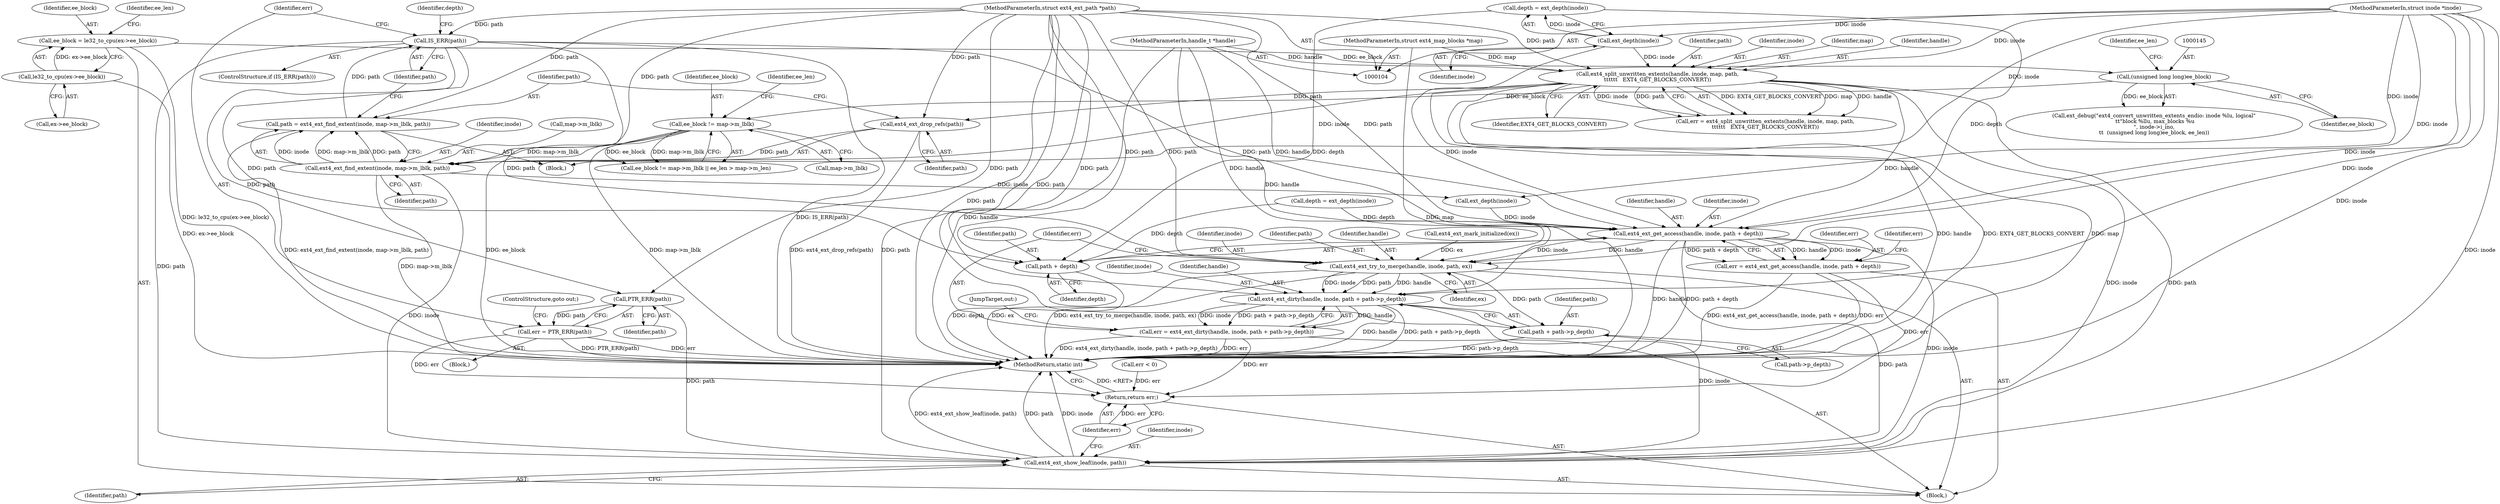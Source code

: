 digraph "0_linux_dee1f973ca341c266229faa5a1a5bb268bed3531@pointer" {
"1000185" [label="(Call,IS_ERR(path))"];
"1000176" [label="(Call,path = ext4_ext_find_extent(inode, map->m_lblk, path))"];
"1000178" [label="(Call,ext4_ext_find_extent(inode, map->m_lblk, path))"];
"1000163" [label="(Call,ext4_split_unwritten_extents(handle, inode, map, path,\n\t\t\t\t\t\t   EXT4_GET_BLOCKS_CONVERT))"];
"1000105" [label="(MethodParameterIn,handle_t *handle)"];
"1000120" [label="(Call,ext_depth(inode))"];
"1000106" [label="(MethodParameterIn,struct inode *inode)"];
"1000107" [label="(MethodParameterIn,struct ext4_map_blocks *map)"];
"1000108" [label="(MethodParameterIn,struct ext4_ext_path *path)"];
"1000150" [label="(Call,ee_block != map->m_lblk)"];
"1000144" [label="(Call,(unsigned long long)ee_block)"];
"1000129" [label="(Call,ee_block = le32_to_cpu(ex->ee_block))"];
"1000131" [label="(Call,le32_to_cpu(ex->ee_block))"];
"1000174" [label="(Call,ext4_ext_drop_refs(path))"];
"1000190" [label="(Call,PTR_ERR(path))"];
"1000188" [label="(Call,err = PTR_ERR(path))"];
"1000236" [label="(Return,return err;)"];
"1000233" [label="(Call,ext4_ext_show_leaf(inode, path))"];
"1000206" [label="(Call,ext4_ext_get_access(handle, inode, path + depth))"];
"1000204" [label="(Call,err = ext4_ext_get_access(handle, inode, path + depth))"];
"1000217" [label="(Call,ext4_ext_try_to_merge(handle, inode, path, ex))"];
"1000224" [label="(Call,ext4_ext_dirty(handle, inode, path + path->p_depth))"];
"1000222" [label="(Call,err = ext4_ext_dirty(handle, inode, path + path->p_depth))"];
"1000227" [label="(Call,path + path->p_depth)"];
"1000209" [label="(Call,path + depth)"];
"1000131" [label="(Call,le32_to_cpu(ex->ee_block))"];
"1000167" [label="(Identifier,path)"];
"1000226" [label="(Identifier,inode)"];
"1000183" [label="(Identifier,path)"];
"1000179" [label="(Identifier,inode)"];
"1000168" [label="(Identifier,EXT4_GET_BLOCKS_CONVERT)"];
"1000213" [label="(Identifier,err)"];
"1000233" [label="(Call,ext4_ext_show_leaf(inode, path))"];
"1000223" [label="(Identifier,err)"];
"1000221" [label="(Identifier,ex)"];
"1000151" [label="(Identifier,ee_block)"];
"1000237" [label="(Identifier,err)"];
"1000219" [label="(Identifier,inode)"];
"1000189" [label="(Identifier,err)"];
"1000118" [label="(Call,depth = ext_depth(inode))"];
"1000120" [label="(Call,ext_depth(inode))"];
"1000175" [label="(Identifier,path)"];
"1000191" [label="(Identifier,path)"];
"1000150" [label="(Call,ee_block != map->m_lblk)"];
"1000152" [label="(Call,map->m_lblk)"];
"1000106" [label="(MethodParameterIn,struct inode *inode)"];
"1000174" [label="(Call,ext4_ext_drop_refs(path))"];
"1000194" [label="(Identifier,depth)"];
"1000156" [label="(Identifier,ee_len)"];
"1000163" [label="(Call,ext4_split_unwritten_extents(handle, inode, map, path,\n\t\t\t\t\t\t   EXT4_GET_BLOCKS_CONVERT))"];
"1000224" [label="(Call,ext4_ext_dirty(handle, inode, path + path->p_depth))"];
"1000130" [label="(Identifier,ee_block)"];
"1000190" [label="(Call,PTR_ERR(path))"];
"1000136" [label="(Identifier,ee_len)"];
"1000121" [label="(Identifier,inode)"];
"1000132" [label="(Call,ex->ee_block)"];
"1000160" [label="(Block,)"];
"1000195" [label="(Call,ext_depth(inode))"];
"1000176" [label="(Call,path = ext4_ext_find_extent(inode, map->m_lblk, path))"];
"1000220" [label="(Identifier,path)"];
"1000165" [label="(Identifier,inode)"];
"1000210" [label="(Identifier,path)"];
"1000166" [label="(Identifier,map)"];
"1000217" [label="(Call,ext4_ext_try_to_merge(handle, inode, path, ex))"];
"1000188" [label="(Call,err = PTR_ERR(path))"];
"1000206" [label="(Call,ext4_ext_get_access(handle, inode, path + depth))"];
"1000187" [label="(Block,)"];
"1000222" [label="(Call,err = ext4_ext_dirty(handle, inode, path + path->p_depth))"];
"1000209" [label="(Call,path + depth)"];
"1000234" [label="(Identifier,inode)"];
"1000185" [label="(Call,IS_ERR(path))"];
"1000109" [label="(Block,)"];
"1000177" [label="(Identifier,path)"];
"1000105" [label="(MethodParameterIn,handle_t *handle)"];
"1000192" [label="(ControlStructure,goto out;)"];
"1000229" [label="(Call,path->p_depth)"];
"1000139" [label="(Call,ext_debug(\"ext4_convert_unwritten_extents_endio: inode %lu, logical\"\n \t\t\"block %llu, max_blocks %u\n\", inode->i_ino,\n\t\t  (unsigned long long)ee_block, ee_len))"];
"1000218" [label="(Identifier,handle)"];
"1000147" [label="(Identifier,ee_len)"];
"1000238" [label="(MethodReturn,static int)"];
"1000170" [label="(Call,err < 0)"];
"1000225" [label="(Identifier,handle)"];
"1000144" [label="(Call,(unsigned long long)ee_block)"];
"1000228" [label="(Identifier,path)"];
"1000186" [label="(Identifier,path)"];
"1000164" [label="(Identifier,handle)"];
"1000180" [label="(Call,map->m_lblk)"];
"1000149" [label="(Call,ee_block != map->m_lblk || ee_len > map->m_len)"];
"1000215" [label="(Call,ext4_ext_mark_initialized(ex))"];
"1000211" [label="(Identifier,depth)"];
"1000178" [label="(Call,ext4_ext_find_extent(inode, map->m_lblk, path))"];
"1000146" [label="(Identifier,ee_block)"];
"1000205" [label="(Identifier,err)"];
"1000232" [label="(JumpTarget,out:)"];
"1000236" [label="(Return,return err;)"];
"1000108" [label="(MethodParameterIn,struct ext4_ext_path *path)"];
"1000161" [label="(Call,err = ext4_split_unwritten_extents(handle, inode, map, path,\n\t\t\t\t\t\t   EXT4_GET_BLOCKS_CONVERT))"];
"1000107" [label="(MethodParameterIn,struct ext4_map_blocks *map)"];
"1000129" [label="(Call,ee_block = le32_to_cpu(ex->ee_block))"];
"1000207" [label="(Identifier,handle)"];
"1000204" [label="(Call,err = ext4_ext_get_access(handle, inode, path + depth))"];
"1000208" [label="(Identifier,inode)"];
"1000227" [label="(Call,path + path->p_depth)"];
"1000193" [label="(Call,depth = ext_depth(inode))"];
"1000235" [label="(Identifier,path)"];
"1000184" [label="(ControlStructure,if (IS_ERR(path)))"];
"1000185" -> "1000184"  [label="AST: "];
"1000185" -> "1000186"  [label="CFG: "];
"1000186" -> "1000185"  [label="AST: "];
"1000189" -> "1000185"  [label="CFG: "];
"1000194" -> "1000185"  [label="CFG: "];
"1000185" -> "1000238"  [label="DDG: IS_ERR(path)"];
"1000176" -> "1000185"  [label="DDG: path"];
"1000108" -> "1000185"  [label="DDG: path"];
"1000185" -> "1000190"  [label="DDG: path"];
"1000185" -> "1000206"  [label="DDG: path"];
"1000185" -> "1000209"  [label="DDG: path"];
"1000185" -> "1000217"  [label="DDG: path"];
"1000185" -> "1000233"  [label="DDG: path"];
"1000176" -> "1000160"  [label="AST: "];
"1000176" -> "1000178"  [label="CFG: "];
"1000177" -> "1000176"  [label="AST: "];
"1000178" -> "1000176"  [label="AST: "];
"1000186" -> "1000176"  [label="CFG: "];
"1000176" -> "1000238"  [label="DDG: ext4_ext_find_extent(inode, map->m_lblk, path)"];
"1000178" -> "1000176"  [label="DDG: inode"];
"1000178" -> "1000176"  [label="DDG: map->m_lblk"];
"1000178" -> "1000176"  [label="DDG: path"];
"1000108" -> "1000176"  [label="DDG: path"];
"1000178" -> "1000183"  [label="CFG: "];
"1000179" -> "1000178"  [label="AST: "];
"1000180" -> "1000178"  [label="AST: "];
"1000183" -> "1000178"  [label="AST: "];
"1000178" -> "1000238"  [label="DDG: map->m_lblk"];
"1000163" -> "1000178"  [label="DDG: inode"];
"1000106" -> "1000178"  [label="DDG: inode"];
"1000150" -> "1000178"  [label="DDG: map->m_lblk"];
"1000174" -> "1000178"  [label="DDG: path"];
"1000108" -> "1000178"  [label="DDG: path"];
"1000178" -> "1000195"  [label="DDG: inode"];
"1000178" -> "1000233"  [label="DDG: inode"];
"1000163" -> "1000161"  [label="AST: "];
"1000163" -> "1000168"  [label="CFG: "];
"1000164" -> "1000163"  [label="AST: "];
"1000165" -> "1000163"  [label="AST: "];
"1000166" -> "1000163"  [label="AST: "];
"1000167" -> "1000163"  [label="AST: "];
"1000168" -> "1000163"  [label="AST: "];
"1000161" -> "1000163"  [label="CFG: "];
"1000163" -> "1000238"  [label="DDG: EXT4_GET_BLOCKS_CONVERT"];
"1000163" -> "1000238"  [label="DDG: handle"];
"1000163" -> "1000238"  [label="DDG: map"];
"1000163" -> "1000161"  [label="DDG: EXT4_GET_BLOCKS_CONVERT"];
"1000163" -> "1000161"  [label="DDG: map"];
"1000163" -> "1000161"  [label="DDG: handle"];
"1000163" -> "1000161"  [label="DDG: inode"];
"1000163" -> "1000161"  [label="DDG: path"];
"1000105" -> "1000163"  [label="DDG: handle"];
"1000120" -> "1000163"  [label="DDG: inode"];
"1000106" -> "1000163"  [label="DDG: inode"];
"1000107" -> "1000163"  [label="DDG: map"];
"1000108" -> "1000163"  [label="DDG: path"];
"1000163" -> "1000174"  [label="DDG: path"];
"1000163" -> "1000206"  [label="DDG: handle"];
"1000163" -> "1000233"  [label="DDG: inode"];
"1000163" -> "1000233"  [label="DDG: path"];
"1000105" -> "1000104"  [label="AST: "];
"1000105" -> "1000238"  [label="DDG: handle"];
"1000105" -> "1000206"  [label="DDG: handle"];
"1000105" -> "1000217"  [label="DDG: handle"];
"1000105" -> "1000224"  [label="DDG: handle"];
"1000120" -> "1000118"  [label="AST: "];
"1000120" -> "1000121"  [label="CFG: "];
"1000121" -> "1000120"  [label="AST: "];
"1000118" -> "1000120"  [label="CFG: "];
"1000120" -> "1000118"  [label="DDG: inode"];
"1000106" -> "1000120"  [label="DDG: inode"];
"1000120" -> "1000206"  [label="DDG: inode"];
"1000106" -> "1000104"  [label="AST: "];
"1000106" -> "1000238"  [label="DDG: inode"];
"1000106" -> "1000195"  [label="DDG: inode"];
"1000106" -> "1000206"  [label="DDG: inode"];
"1000106" -> "1000217"  [label="DDG: inode"];
"1000106" -> "1000224"  [label="DDG: inode"];
"1000106" -> "1000233"  [label="DDG: inode"];
"1000107" -> "1000104"  [label="AST: "];
"1000107" -> "1000238"  [label="DDG: map"];
"1000108" -> "1000104"  [label="AST: "];
"1000108" -> "1000238"  [label="DDG: path"];
"1000108" -> "1000174"  [label="DDG: path"];
"1000108" -> "1000190"  [label="DDG: path"];
"1000108" -> "1000206"  [label="DDG: path"];
"1000108" -> "1000209"  [label="DDG: path"];
"1000108" -> "1000217"  [label="DDG: path"];
"1000108" -> "1000224"  [label="DDG: path"];
"1000108" -> "1000227"  [label="DDG: path"];
"1000108" -> "1000233"  [label="DDG: path"];
"1000150" -> "1000149"  [label="AST: "];
"1000150" -> "1000152"  [label="CFG: "];
"1000151" -> "1000150"  [label="AST: "];
"1000152" -> "1000150"  [label="AST: "];
"1000156" -> "1000150"  [label="CFG: "];
"1000149" -> "1000150"  [label="CFG: "];
"1000150" -> "1000238"  [label="DDG: ee_block"];
"1000150" -> "1000238"  [label="DDG: map->m_lblk"];
"1000150" -> "1000149"  [label="DDG: ee_block"];
"1000150" -> "1000149"  [label="DDG: map->m_lblk"];
"1000144" -> "1000150"  [label="DDG: ee_block"];
"1000144" -> "1000139"  [label="AST: "];
"1000144" -> "1000146"  [label="CFG: "];
"1000145" -> "1000144"  [label="AST: "];
"1000146" -> "1000144"  [label="AST: "];
"1000147" -> "1000144"  [label="CFG: "];
"1000144" -> "1000139"  [label="DDG: ee_block"];
"1000129" -> "1000144"  [label="DDG: ee_block"];
"1000129" -> "1000109"  [label="AST: "];
"1000129" -> "1000131"  [label="CFG: "];
"1000130" -> "1000129"  [label="AST: "];
"1000131" -> "1000129"  [label="AST: "];
"1000136" -> "1000129"  [label="CFG: "];
"1000129" -> "1000238"  [label="DDG: le32_to_cpu(ex->ee_block)"];
"1000131" -> "1000129"  [label="DDG: ex->ee_block"];
"1000131" -> "1000132"  [label="CFG: "];
"1000132" -> "1000131"  [label="AST: "];
"1000131" -> "1000238"  [label="DDG: ex->ee_block"];
"1000174" -> "1000160"  [label="AST: "];
"1000174" -> "1000175"  [label="CFG: "];
"1000175" -> "1000174"  [label="AST: "];
"1000177" -> "1000174"  [label="CFG: "];
"1000174" -> "1000238"  [label="DDG: ext4_ext_drop_refs(path)"];
"1000190" -> "1000188"  [label="AST: "];
"1000190" -> "1000191"  [label="CFG: "];
"1000191" -> "1000190"  [label="AST: "];
"1000188" -> "1000190"  [label="CFG: "];
"1000190" -> "1000188"  [label="DDG: path"];
"1000190" -> "1000233"  [label="DDG: path"];
"1000188" -> "1000187"  [label="AST: "];
"1000189" -> "1000188"  [label="AST: "];
"1000192" -> "1000188"  [label="CFG: "];
"1000188" -> "1000238"  [label="DDG: PTR_ERR(path)"];
"1000188" -> "1000238"  [label="DDG: err"];
"1000188" -> "1000236"  [label="DDG: err"];
"1000236" -> "1000109"  [label="AST: "];
"1000236" -> "1000237"  [label="CFG: "];
"1000237" -> "1000236"  [label="AST: "];
"1000238" -> "1000236"  [label="CFG: "];
"1000236" -> "1000238"  [label="DDG: <RET>"];
"1000237" -> "1000236"  [label="DDG: err"];
"1000222" -> "1000236"  [label="DDG: err"];
"1000170" -> "1000236"  [label="DDG: err"];
"1000204" -> "1000236"  [label="DDG: err"];
"1000233" -> "1000109"  [label="AST: "];
"1000233" -> "1000235"  [label="CFG: "];
"1000234" -> "1000233"  [label="AST: "];
"1000235" -> "1000233"  [label="AST: "];
"1000237" -> "1000233"  [label="CFG: "];
"1000233" -> "1000238"  [label="DDG: ext4_ext_show_leaf(inode, path)"];
"1000233" -> "1000238"  [label="DDG: path"];
"1000233" -> "1000238"  [label="DDG: inode"];
"1000224" -> "1000233"  [label="DDG: inode"];
"1000206" -> "1000233"  [label="DDG: inode"];
"1000217" -> "1000233"  [label="DDG: path"];
"1000206" -> "1000204"  [label="AST: "];
"1000206" -> "1000209"  [label="CFG: "];
"1000207" -> "1000206"  [label="AST: "];
"1000208" -> "1000206"  [label="AST: "];
"1000209" -> "1000206"  [label="AST: "];
"1000204" -> "1000206"  [label="CFG: "];
"1000206" -> "1000238"  [label="DDG: handle"];
"1000206" -> "1000238"  [label="DDG: path + depth"];
"1000206" -> "1000204"  [label="DDG: handle"];
"1000206" -> "1000204"  [label="DDG: inode"];
"1000206" -> "1000204"  [label="DDG: path + depth"];
"1000195" -> "1000206"  [label="DDG: inode"];
"1000193" -> "1000206"  [label="DDG: depth"];
"1000118" -> "1000206"  [label="DDG: depth"];
"1000206" -> "1000217"  [label="DDG: handle"];
"1000206" -> "1000217"  [label="DDG: inode"];
"1000204" -> "1000109"  [label="AST: "];
"1000205" -> "1000204"  [label="AST: "];
"1000213" -> "1000204"  [label="CFG: "];
"1000204" -> "1000238"  [label="DDG: ext4_ext_get_access(handle, inode, path + depth)"];
"1000204" -> "1000238"  [label="DDG: err"];
"1000217" -> "1000109"  [label="AST: "];
"1000217" -> "1000221"  [label="CFG: "];
"1000218" -> "1000217"  [label="AST: "];
"1000219" -> "1000217"  [label="AST: "];
"1000220" -> "1000217"  [label="AST: "];
"1000221" -> "1000217"  [label="AST: "];
"1000223" -> "1000217"  [label="CFG: "];
"1000217" -> "1000238"  [label="DDG: ex"];
"1000217" -> "1000238"  [label="DDG: ext4_ext_try_to_merge(handle, inode, path, ex)"];
"1000215" -> "1000217"  [label="DDG: ex"];
"1000217" -> "1000224"  [label="DDG: handle"];
"1000217" -> "1000224"  [label="DDG: inode"];
"1000217" -> "1000224"  [label="DDG: path"];
"1000217" -> "1000227"  [label="DDG: path"];
"1000224" -> "1000222"  [label="AST: "];
"1000224" -> "1000227"  [label="CFG: "];
"1000225" -> "1000224"  [label="AST: "];
"1000226" -> "1000224"  [label="AST: "];
"1000227" -> "1000224"  [label="AST: "];
"1000222" -> "1000224"  [label="CFG: "];
"1000224" -> "1000238"  [label="DDG: handle"];
"1000224" -> "1000238"  [label="DDG: path + path->p_depth"];
"1000224" -> "1000222"  [label="DDG: handle"];
"1000224" -> "1000222"  [label="DDG: inode"];
"1000224" -> "1000222"  [label="DDG: path + path->p_depth"];
"1000222" -> "1000109"  [label="AST: "];
"1000223" -> "1000222"  [label="AST: "];
"1000232" -> "1000222"  [label="CFG: "];
"1000222" -> "1000238"  [label="DDG: err"];
"1000222" -> "1000238"  [label="DDG: ext4_ext_dirty(handle, inode, path + path->p_depth)"];
"1000227" -> "1000229"  [label="CFG: "];
"1000228" -> "1000227"  [label="AST: "];
"1000229" -> "1000227"  [label="AST: "];
"1000227" -> "1000238"  [label="DDG: path->p_depth"];
"1000209" -> "1000211"  [label="CFG: "];
"1000210" -> "1000209"  [label="AST: "];
"1000211" -> "1000209"  [label="AST: "];
"1000209" -> "1000238"  [label="DDG: depth"];
"1000193" -> "1000209"  [label="DDG: depth"];
"1000118" -> "1000209"  [label="DDG: depth"];
}
